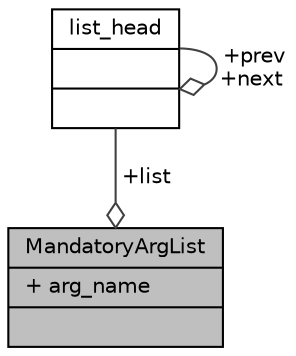 digraph "MandatoryArgList"
{
  edge [fontname="Helvetica",fontsize="10",labelfontname="Helvetica",labelfontsize="10"];
  node [fontname="Helvetica",fontsize="10",shape=record];
  Node1 [label="{MandatoryArgList\n|+ arg_name\l|}",height=0.2,width=0.4,color="black", fillcolor="grey75", style="filled", fontcolor="black"];
  Node2 -> Node1 [color="grey25",fontsize="10",style="solid",label=" +list" ,arrowhead="odiamond",fontname="Helvetica"];
  Node2 [label="{list_head\n||}",height=0.2,width=0.4,color="black", fillcolor="white", style="filled",URL="$structlist__head.html"];
  Node2 -> Node2 [color="grey25",fontsize="10",style="solid",label=" +prev\n+next" ,arrowhead="odiamond",fontname="Helvetica"];
}
